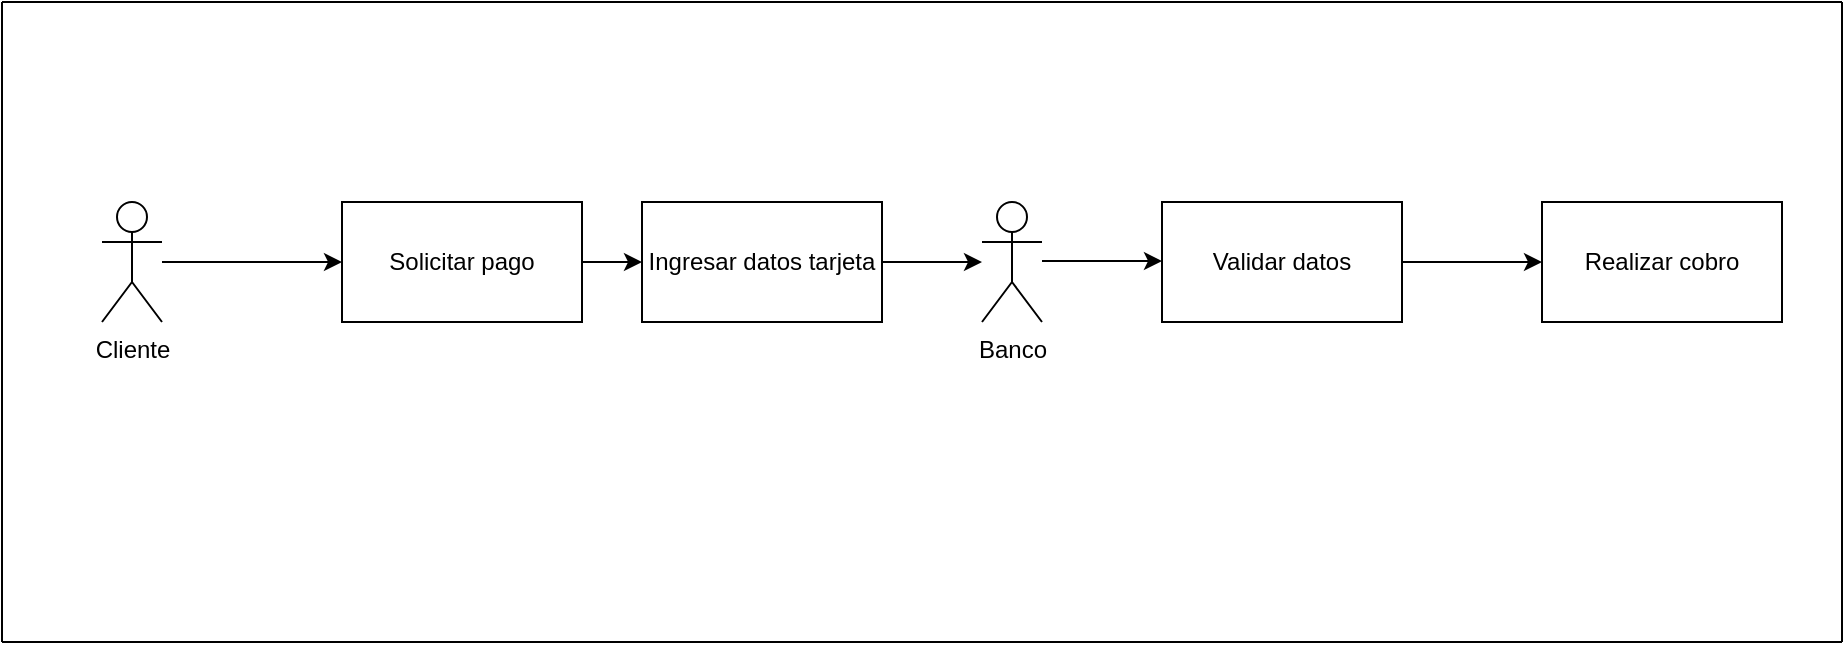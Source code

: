 <mxfile version="13.1.3" type="device"><diagram id="_7TvjlDiN7L7MDMR21n9" name="Page-1"><mxGraphModel dx="866" dy="441" grid="1" gridSize="10" guides="1" tooltips="1" connect="1" arrows="1" fold="1" page="1" pageScale="1" pageWidth="850" pageHeight="1100" math="0" shadow="0"><root><mxCell id="0"/><mxCell id="1" parent="0"/><mxCell id="Lv5cjjL8PMh9rTwEyUCC-1" value="Cliente" style="shape=umlActor;verticalLabelPosition=bottom;labelBackgroundColor=#ffffff;verticalAlign=top;html=1;outlineConnect=0;" vertex="1" parent="1"><mxGeometry x="90" y="140" width="30" height="60" as="geometry"/></mxCell><mxCell id="Lv5cjjL8PMh9rTwEyUCC-5" value="" style="endArrow=none;html=1;" edge="1" parent="1"><mxGeometry width="50" height="50" relative="1" as="geometry"><mxPoint x="40" y="360" as="sourcePoint"/><mxPoint x="40" y="40" as="targetPoint"/></mxGeometry></mxCell><mxCell id="Lv5cjjL8PMh9rTwEyUCC-6" value="" style="endArrow=none;html=1;" edge="1" parent="1"><mxGeometry width="50" height="50" relative="1" as="geometry"><mxPoint x="960" y="360" as="sourcePoint"/><mxPoint x="960" y="40" as="targetPoint"/></mxGeometry></mxCell><mxCell id="Lv5cjjL8PMh9rTwEyUCC-7" value="" style="endArrow=none;html=1;" edge="1" parent="1"><mxGeometry width="50" height="50" relative="1" as="geometry"><mxPoint x="40" y="360" as="sourcePoint"/><mxPoint x="960" y="360" as="targetPoint"/></mxGeometry></mxCell><mxCell id="Lv5cjjL8PMh9rTwEyUCC-8" value="" style="endArrow=none;html=1;" edge="1" parent="1"><mxGeometry width="50" height="50" relative="1" as="geometry"><mxPoint x="40" y="40" as="sourcePoint"/><mxPoint x="960" y="40" as="targetPoint"/></mxGeometry></mxCell><mxCell id="Lv5cjjL8PMh9rTwEyUCC-9" value="" style="endArrow=classic;html=1;" edge="1" parent="1" source="Lv5cjjL8PMh9rTwEyUCC-1"><mxGeometry width="50" height="50" relative="1" as="geometry"><mxPoint x="400" y="280" as="sourcePoint"/><mxPoint x="210" y="170" as="targetPoint"/></mxGeometry></mxCell><mxCell id="Lv5cjjL8PMh9rTwEyUCC-10" value="Solicitar pago" style="rounded=0;whiteSpace=wrap;html=1;" vertex="1" parent="1"><mxGeometry x="210" y="140" width="120" height="60" as="geometry"/></mxCell><mxCell id="Lv5cjjL8PMh9rTwEyUCC-11" value="" style="endArrow=classic;html=1;exitX=1;exitY=0.5;exitDx=0;exitDy=0;" edge="1" parent="1" source="Lv5cjjL8PMh9rTwEyUCC-10" target="Lv5cjjL8PMh9rTwEyUCC-12"><mxGeometry width="50" height="50" relative="1" as="geometry"><mxPoint x="400" y="280" as="sourcePoint"/><mxPoint x="420" y="170" as="targetPoint"/></mxGeometry></mxCell><mxCell id="Lv5cjjL8PMh9rTwEyUCC-12" value="Ingresar datos tarjeta" style="rounded=0;whiteSpace=wrap;html=1;" vertex="1" parent="1"><mxGeometry x="360" y="140" width="120" height="60" as="geometry"/></mxCell><mxCell id="Lv5cjjL8PMh9rTwEyUCC-13" value="Banco" style="shape=umlActor;verticalLabelPosition=bottom;labelBackgroundColor=#ffffff;verticalAlign=top;html=1;outlineConnect=0;" vertex="1" parent="1"><mxGeometry x="530" y="140" width="30" height="60" as="geometry"/></mxCell><mxCell id="Lv5cjjL8PMh9rTwEyUCC-14" value="" style="endArrow=classic;html=1;exitX=1;exitY=0.5;exitDx=0;exitDy=0;" edge="1" parent="1" source="Lv5cjjL8PMh9rTwEyUCC-12" target="Lv5cjjL8PMh9rTwEyUCC-13"><mxGeometry width="50" height="50" relative="1" as="geometry"><mxPoint x="570" y="250" as="sourcePoint"/><mxPoint x="620" y="200" as="targetPoint"/></mxGeometry></mxCell><mxCell id="Lv5cjjL8PMh9rTwEyUCC-17" value="" style="endArrow=classic;html=1;" edge="1" parent="1"><mxGeometry width="50" height="50" relative="1" as="geometry"><mxPoint x="560" y="169.5" as="sourcePoint"/><mxPoint x="620" y="169.5" as="targetPoint"/></mxGeometry></mxCell><mxCell id="Lv5cjjL8PMh9rTwEyUCC-18" value="Validar datos" style="rounded=0;whiteSpace=wrap;html=1;" vertex="1" parent="1"><mxGeometry x="620" y="140" width="120" height="60" as="geometry"/></mxCell><mxCell id="Lv5cjjL8PMh9rTwEyUCC-19" value="" style="endArrow=classic;html=1;" edge="1" parent="1" target="Lv5cjjL8PMh9rTwEyUCC-20"><mxGeometry width="50" height="50" relative="1" as="geometry"><mxPoint x="740" y="170" as="sourcePoint"/><mxPoint x="800" y="170" as="targetPoint"/></mxGeometry></mxCell><mxCell id="Lv5cjjL8PMh9rTwEyUCC-20" value="Realizar cobro" style="rounded=0;whiteSpace=wrap;html=1;" vertex="1" parent="1"><mxGeometry x="810" y="140" width="120" height="60" as="geometry"/></mxCell></root></mxGraphModel></diagram></mxfile>